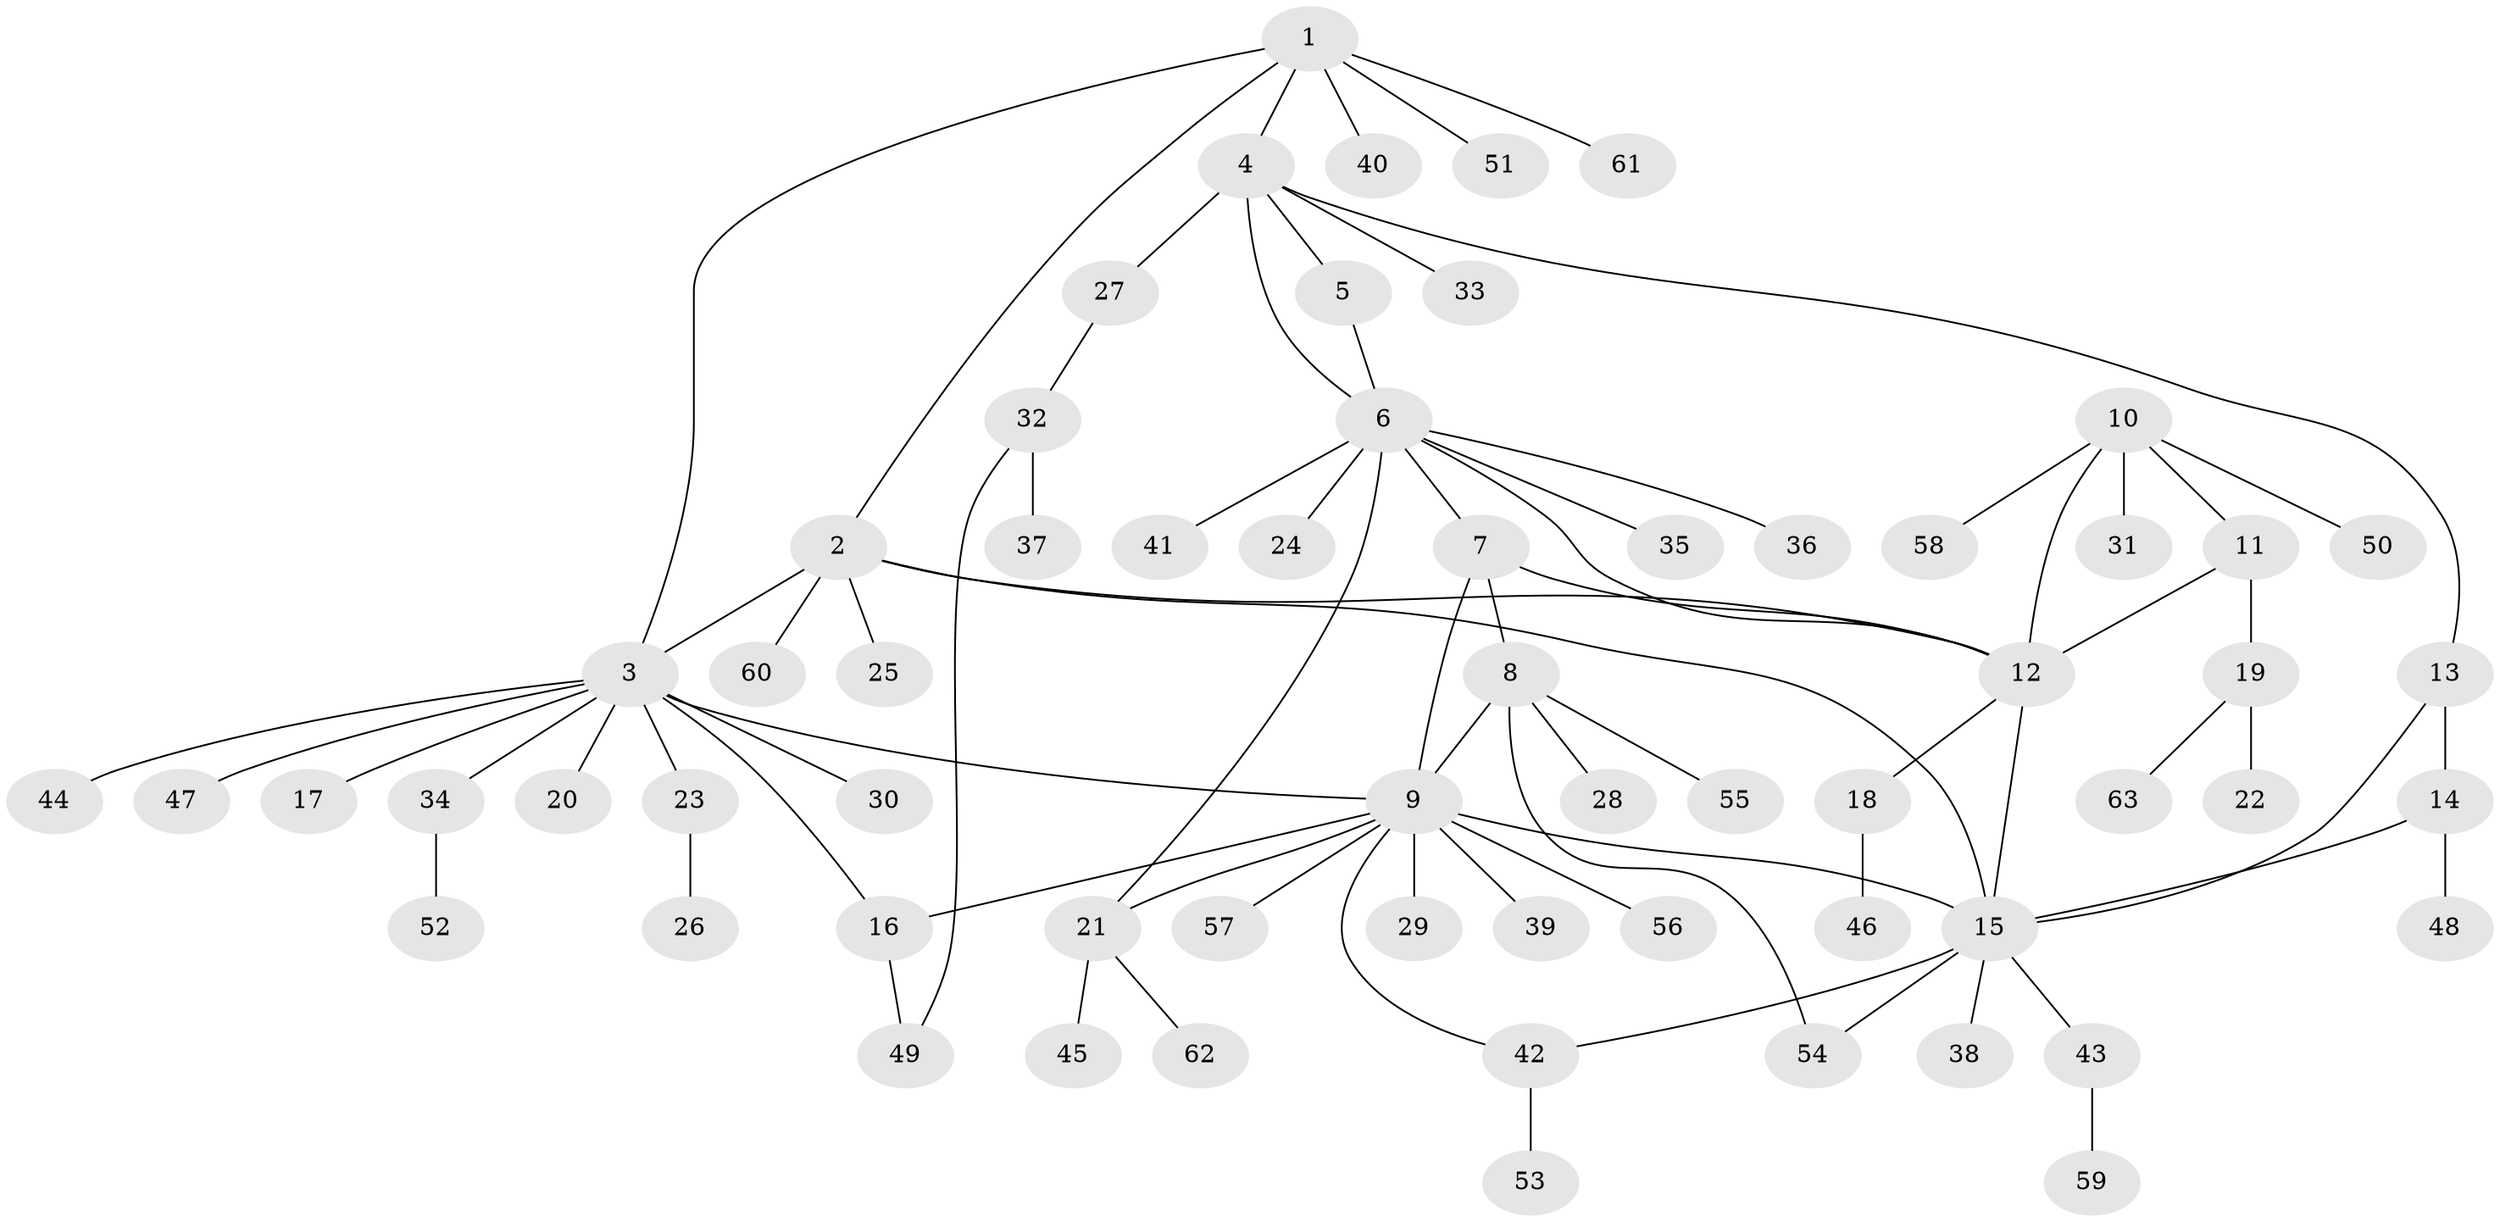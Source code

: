 // Generated by graph-tools (version 1.1) at 2025/55/03/09/25 04:55:01]
// undirected, 63 vertices, 78 edges
graph export_dot {
graph [start="1"]
  node [color=gray90,style=filled];
  1;
  2;
  3;
  4;
  5;
  6;
  7;
  8;
  9;
  10;
  11;
  12;
  13;
  14;
  15;
  16;
  17;
  18;
  19;
  20;
  21;
  22;
  23;
  24;
  25;
  26;
  27;
  28;
  29;
  30;
  31;
  32;
  33;
  34;
  35;
  36;
  37;
  38;
  39;
  40;
  41;
  42;
  43;
  44;
  45;
  46;
  47;
  48;
  49;
  50;
  51;
  52;
  53;
  54;
  55;
  56;
  57;
  58;
  59;
  60;
  61;
  62;
  63;
  1 -- 2;
  1 -- 3;
  1 -- 4;
  1 -- 40;
  1 -- 51;
  1 -- 61;
  2 -- 3;
  2 -- 12;
  2 -- 15;
  2 -- 25;
  2 -- 60;
  3 -- 9;
  3 -- 16;
  3 -- 17;
  3 -- 20;
  3 -- 23;
  3 -- 30;
  3 -- 34;
  3 -- 44;
  3 -- 47;
  4 -- 5;
  4 -- 6;
  4 -- 13;
  4 -- 27;
  4 -- 33;
  5 -- 6;
  6 -- 7;
  6 -- 12;
  6 -- 21;
  6 -- 24;
  6 -- 35;
  6 -- 36;
  6 -- 41;
  7 -- 8;
  7 -- 9;
  7 -- 12;
  8 -- 9;
  8 -- 28;
  8 -- 54;
  8 -- 55;
  9 -- 15;
  9 -- 16;
  9 -- 21;
  9 -- 29;
  9 -- 39;
  9 -- 42;
  9 -- 56;
  9 -- 57;
  10 -- 11;
  10 -- 12;
  10 -- 31;
  10 -- 50;
  10 -- 58;
  11 -- 12;
  11 -- 19;
  12 -- 15;
  12 -- 18;
  13 -- 14;
  13 -- 15;
  14 -- 15;
  14 -- 48;
  15 -- 38;
  15 -- 42;
  15 -- 43;
  15 -- 54;
  16 -- 49;
  18 -- 46;
  19 -- 22;
  19 -- 63;
  21 -- 45;
  21 -- 62;
  23 -- 26;
  27 -- 32;
  32 -- 37;
  32 -- 49;
  34 -- 52;
  42 -- 53;
  43 -- 59;
}
